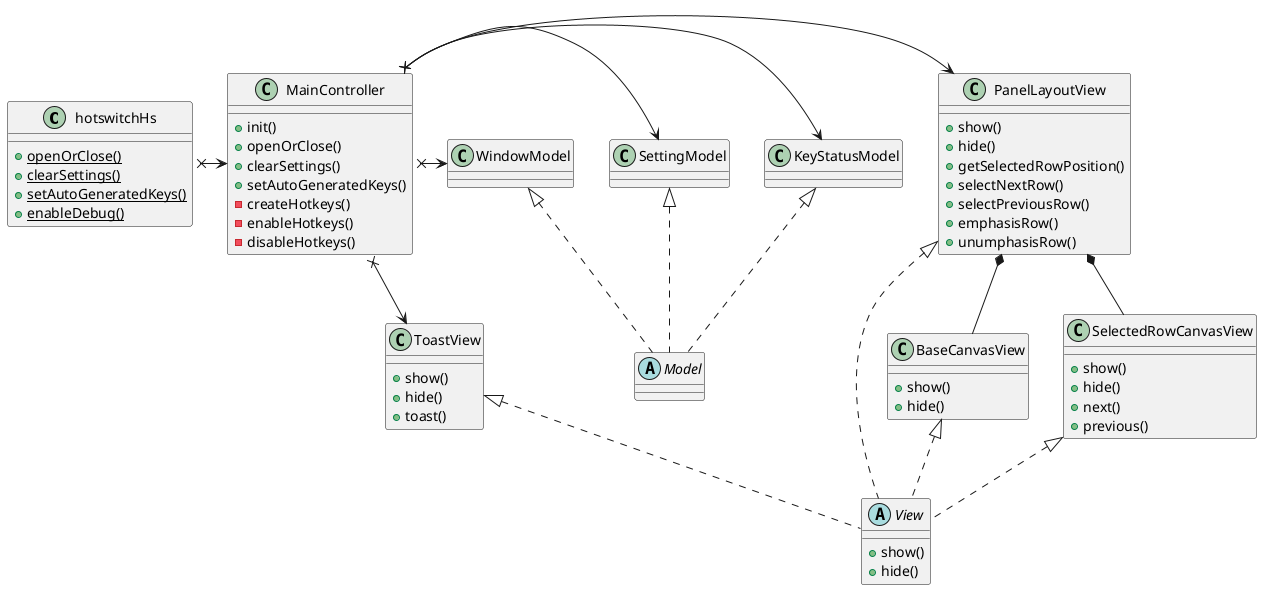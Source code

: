 @startuml hotswitch-hs

class hotswitchHs {
    {static} +openOrClose()
    {static} +clearSettings()
    {static} +setAutoGeneratedKeys()
    {static} +enableDebug()
}

class KeyStatusModel
class SettingModel
class WindowModel
abstract Model

class PanelLayoutView {
    +show()
    +hide()
    +getSelectedRowPosition()
    +selectNextRow()
    +selectPreviousRow()
    +emphasisRow()
    +unumphasisRow()
}
class BaseCanvasView {
    +show()
    +hide()
}
class SelectedRowCanvasView {
    +show()
    +hide()
    +next()
    +previous()
}
class ToastView {
    +show()
    +hide()
    +toast()
}
abstract View {
    +show()
    +hide()
}

class MainController {
    +init()
    +openOrClose()
    +clearSettings()
    +setAutoGeneratedKeys()
    -createHotkeys()
    -enableHotkeys()
    -disableHotkeys()
}

hotswitchHs x-> MainController

MainController x-> PanelLayoutView
MainController x-> ToastView
MainController x-> KeyStatusModel
MainController x-> SettingModel
MainController x-> WindowModel

KeyStatusModel <|.. Model
SettingModel <|.. Model
WindowModel <|.. Model

PanelLayoutView <|.. View
BaseCanvasView <|.. View
SelectedRowCanvasView <|.. View
ToastView <|.. View

PanelLayoutView *-- BaseCanvasView 
PanelLayoutView *-- SelectedRowCanvasView 

@endum